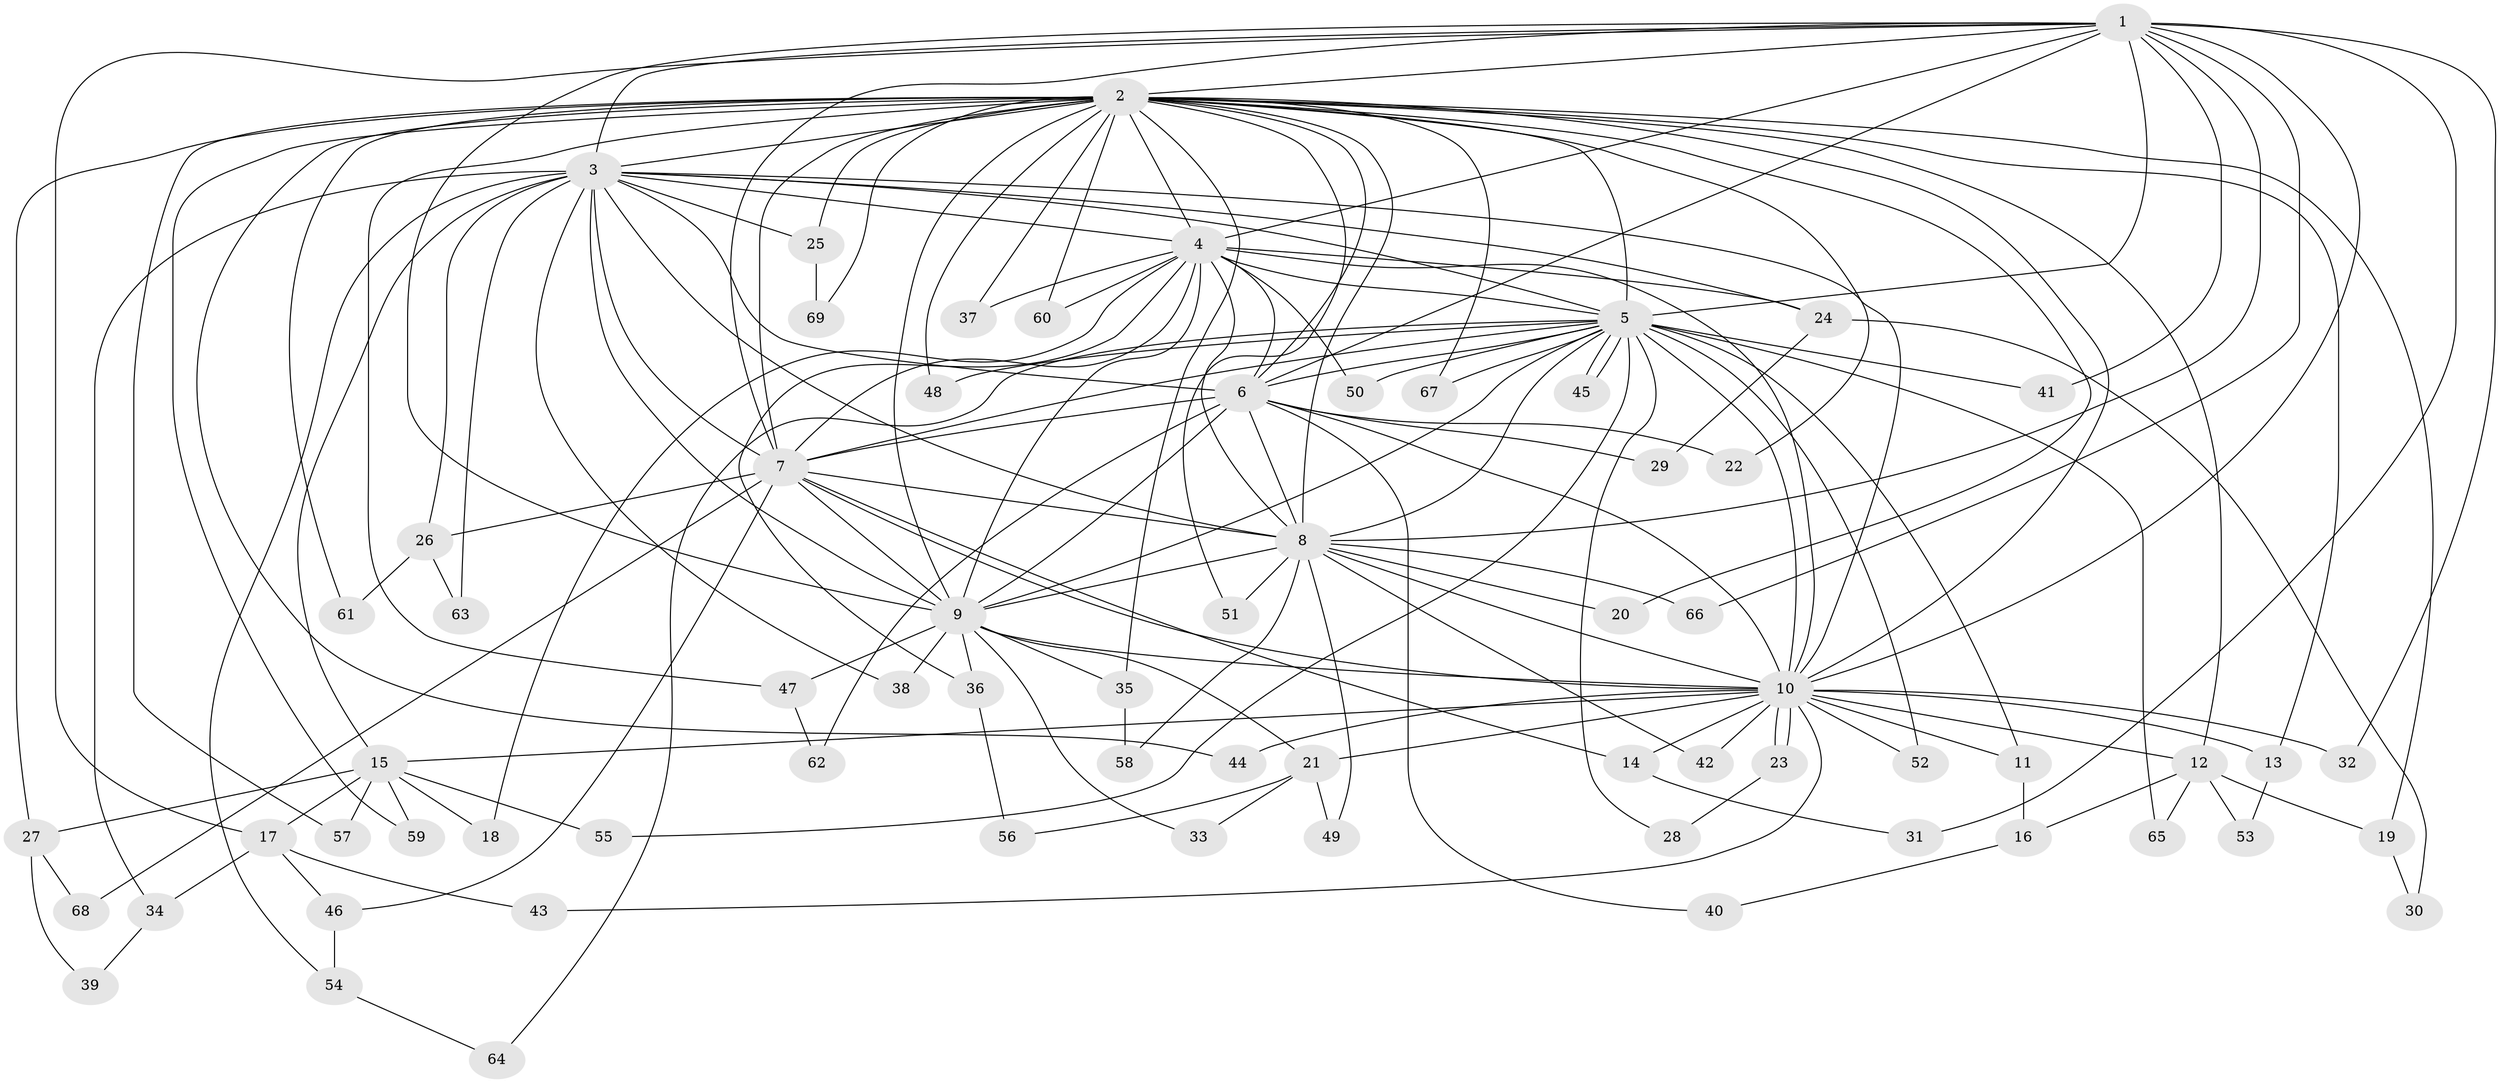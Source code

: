 // Generated by graph-tools (version 1.1) at 2025/10/02/27/25 16:10:58]
// undirected, 69 vertices, 163 edges
graph export_dot {
graph [start="1"]
  node [color=gray90,style=filled];
  1;
  2;
  3;
  4;
  5;
  6;
  7;
  8;
  9;
  10;
  11;
  12;
  13;
  14;
  15;
  16;
  17;
  18;
  19;
  20;
  21;
  22;
  23;
  24;
  25;
  26;
  27;
  28;
  29;
  30;
  31;
  32;
  33;
  34;
  35;
  36;
  37;
  38;
  39;
  40;
  41;
  42;
  43;
  44;
  45;
  46;
  47;
  48;
  49;
  50;
  51;
  52;
  53;
  54;
  55;
  56;
  57;
  58;
  59;
  60;
  61;
  62;
  63;
  64;
  65;
  66;
  67;
  68;
  69;
  1 -- 2;
  1 -- 3;
  1 -- 4;
  1 -- 5;
  1 -- 6;
  1 -- 7;
  1 -- 8;
  1 -- 9;
  1 -- 10;
  1 -- 17;
  1 -- 31;
  1 -- 32;
  1 -- 41;
  1 -- 66;
  2 -- 3;
  2 -- 4;
  2 -- 5;
  2 -- 6;
  2 -- 7;
  2 -- 8;
  2 -- 9;
  2 -- 10;
  2 -- 12;
  2 -- 13;
  2 -- 19;
  2 -- 20;
  2 -- 22;
  2 -- 25;
  2 -- 27;
  2 -- 35;
  2 -- 37;
  2 -- 44;
  2 -- 47;
  2 -- 48;
  2 -- 51;
  2 -- 57;
  2 -- 59;
  2 -- 60;
  2 -- 61;
  2 -- 67;
  2 -- 69;
  3 -- 4;
  3 -- 5;
  3 -- 6;
  3 -- 7;
  3 -- 8;
  3 -- 9;
  3 -- 10;
  3 -- 15;
  3 -- 24;
  3 -- 25;
  3 -- 26;
  3 -- 34;
  3 -- 38;
  3 -- 54;
  3 -- 63;
  4 -- 5;
  4 -- 6;
  4 -- 7;
  4 -- 8;
  4 -- 9;
  4 -- 10;
  4 -- 18;
  4 -- 24;
  4 -- 36;
  4 -- 37;
  4 -- 50;
  4 -- 60;
  5 -- 6;
  5 -- 7;
  5 -- 8;
  5 -- 9;
  5 -- 10;
  5 -- 11;
  5 -- 28;
  5 -- 41;
  5 -- 45;
  5 -- 45;
  5 -- 48;
  5 -- 50;
  5 -- 52;
  5 -- 55;
  5 -- 64;
  5 -- 65;
  5 -- 67;
  6 -- 7;
  6 -- 8;
  6 -- 9;
  6 -- 10;
  6 -- 22;
  6 -- 29;
  6 -- 40;
  6 -- 62;
  7 -- 8;
  7 -- 9;
  7 -- 10;
  7 -- 14;
  7 -- 26;
  7 -- 46;
  7 -- 68;
  8 -- 9;
  8 -- 10;
  8 -- 20;
  8 -- 42;
  8 -- 49;
  8 -- 51;
  8 -- 58;
  8 -- 66;
  9 -- 10;
  9 -- 21;
  9 -- 33;
  9 -- 35;
  9 -- 36;
  9 -- 38;
  9 -- 47;
  10 -- 11;
  10 -- 12;
  10 -- 13;
  10 -- 14;
  10 -- 15;
  10 -- 21;
  10 -- 23;
  10 -- 23;
  10 -- 32;
  10 -- 42;
  10 -- 43;
  10 -- 44;
  10 -- 52;
  11 -- 16;
  12 -- 16;
  12 -- 19;
  12 -- 53;
  12 -- 65;
  13 -- 53;
  14 -- 31;
  15 -- 17;
  15 -- 18;
  15 -- 27;
  15 -- 55;
  15 -- 57;
  15 -- 59;
  16 -- 40;
  17 -- 34;
  17 -- 43;
  17 -- 46;
  19 -- 30;
  21 -- 33;
  21 -- 49;
  21 -- 56;
  23 -- 28;
  24 -- 29;
  24 -- 30;
  25 -- 69;
  26 -- 61;
  26 -- 63;
  27 -- 39;
  27 -- 68;
  34 -- 39;
  35 -- 58;
  36 -- 56;
  46 -- 54;
  47 -- 62;
  54 -- 64;
}
